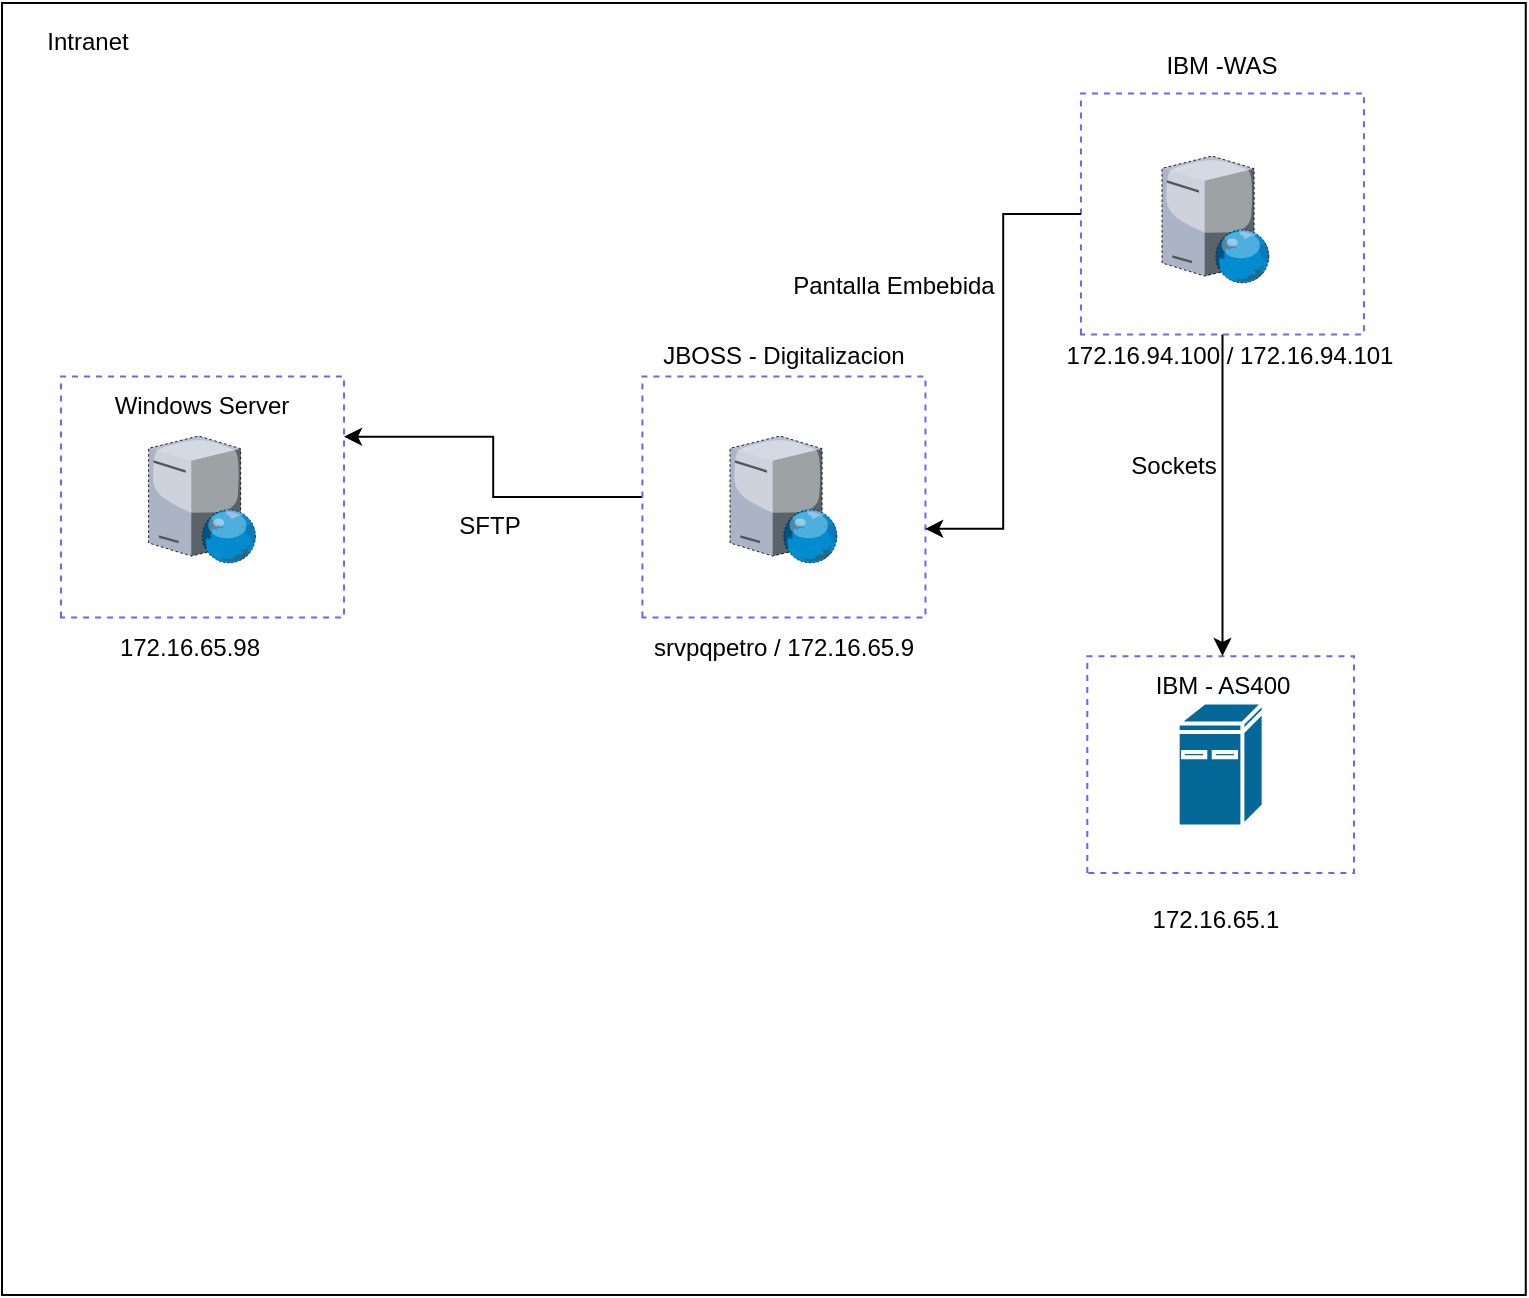 <mxfile version="24.8.3">
  <diagram name="Página-1" id="au_IOSIpfsO1xo5c2g7p">
    <mxGraphModel dx="1290" dy="530" grid="1" gridSize="10" guides="1" tooltips="1" connect="1" arrows="1" fold="1" page="1" pageScale="1" pageWidth="827" pageHeight="1169" math="0" shadow="0">
      <root>
        <mxCell id="0" />
        <mxCell id="1" parent="0" />
        <mxCell id="B02b-nFAYQWw6pPugkNj-1" value="" style="rounded=0;whiteSpace=wrap;html=1;glass=0;dashed=1;fillStyle=auto;strokeColor=#6666FF;strokeWidth=1;fillColor=none;gradientColor=default;rotation=-90;" vertex="1" parent="1">
          <mxGeometry x="592.43" y="687.92" width="92.33" height="141.53" as="geometry" />
        </mxCell>
        <mxCell id="B02b-nFAYQWw6pPugkNj-2" value="" style="rounded=0;whiteSpace=wrap;html=1;movable=0;resizable=0;rotatable=0;deletable=0;editable=0;locked=1;connectable=0;" vertex="1" parent="1">
          <mxGeometry x="50.0" y="393.49" width="761.88" height="646" as="geometry" />
        </mxCell>
        <mxCell id="B02b-nFAYQWw6pPugkNj-6" value="" style="rounded=0;whiteSpace=wrap;html=1;glass=0;dashed=1;fillStyle=auto;strokeColor=#6666FF;strokeWidth=1;fillColor=none;gradientColor=default;rotation=-90;" vertex="1" parent="1">
          <mxGeometry x="605.12" y="707.6" width="108.41" height="133.36" as="geometry" />
        </mxCell>
        <mxCell id="B02b-nFAYQWw6pPugkNj-12" value="" style="shape=mxgraph.cisco.computers_and_peripherals.ibm_mini_as400;html=1;pointerEvents=1;dashed=0;fillColor=#036897;strokeColor=#ffffff;strokeWidth=2;verticalLabelPosition=bottom;verticalAlign=top;align=center;outlineConnect=0;rounded=0;glass=0;fillStyle=auto;" vertex="1" parent="1">
          <mxGeometry x="637.83" y="743.28" width="43" height="62" as="geometry" />
        </mxCell>
        <mxCell id="B02b-nFAYQWw6pPugkNj-34" value="" style="verticalLabelPosition=bottom;sketch=0;aspect=fixed;html=1;verticalAlign=top;strokeColor=none;align=center;outlineConnect=0;shape=mxgraph.citrix.web_server;dashed=1;" vertex="1" parent="1">
          <mxGeometry x="630" y="470" width="53.93" height="63.45" as="geometry" />
        </mxCell>
        <mxCell id="B02b-nFAYQWw6pPugkNj-39" style="edgeStyle=orthogonalEdgeStyle;rounded=0;orthogonalLoop=1;jettySize=auto;html=1;" edge="1" parent="1" source="B02b-nFAYQWw6pPugkNj-35" target="B02b-nFAYQWw6pPugkNj-38">
          <mxGeometry relative="1" as="geometry" />
        </mxCell>
        <mxCell id="B02b-nFAYQWw6pPugkNj-35" value="" style="rounded=0;whiteSpace=wrap;html=1;glass=0;dashed=1;fillStyle=auto;strokeColor=#6666FF;strokeWidth=1;fillColor=none;gradientColor=default;rotation=-90;" vertex="1" parent="1">
          <mxGeometry x="600" y="428.19" width="120.5" height="141.53" as="geometry" />
        </mxCell>
        <mxCell id="B02b-nFAYQWw6pPugkNj-36" value="IBM -WAS" style="text;html=1;strokeColor=none;fillColor=none;align=center;verticalAlign=middle;whiteSpace=wrap;rounded=0;glass=0;dashed=1;fillStyle=auto;" vertex="1" parent="1">
          <mxGeometry x="630.25" y="410.0" width="60" height="30" as="geometry" />
        </mxCell>
        <mxCell id="B02b-nFAYQWw6pPugkNj-38" value="IBM - AS400" style="text;html=1;strokeColor=none;fillColor=none;align=center;verticalAlign=middle;whiteSpace=wrap;rounded=0;glass=0;dashed=1;fillStyle=auto;" vertex="1" parent="1">
          <mxGeometry x="605.92" y="720" width="108.65" height="30" as="geometry" />
        </mxCell>
        <mxCell id="B02b-nFAYQWw6pPugkNj-40" value="Sockets" style="text;html=1;strokeColor=none;fillColor=none;align=center;verticalAlign=middle;whiteSpace=wrap;rounded=0;glass=0;dashed=1;fillStyle=auto;" vertex="1" parent="1">
          <mxGeometry x="570" y="610" width="131.85" height="30" as="geometry" />
        </mxCell>
        <mxCell id="B02b-nFAYQWw6pPugkNj-42" value="" style="verticalLabelPosition=bottom;sketch=0;aspect=fixed;html=1;verticalAlign=top;strokeColor=none;align=center;outlineConnect=0;shape=mxgraph.citrix.web_server;dashed=1;" vertex="1" parent="1">
          <mxGeometry x="414" y="610" width="53.93" height="63.45" as="geometry" />
        </mxCell>
        <mxCell id="B02b-nFAYQWw6pPugkNj-54" style="edgeStyle=orthogonalEdgeStyle;rounded=0;orthogonalLoop=1;jettySize=auto;html=1;entryX=0.75;entryY=1;entryDx=0;entryDy=0;" edge="1" parent="1" source="B02b-nFAYQWw6pPugkNj-43" target="B02b-nFAYQWw6pPugkNj-46">
          <mxGeometry relative="1" as="geometry" />
        </mxCell>
        <mxCell id="B02b-nFAYQWw6pPugkNj-43" value="" style="rounded=0;whiteSpace=wrap;html=1;glass=0;dashed=1;fillStyle=auto;strokeColor=#6666FF;strokeWidth=1;fillColor=none;gradientColor=default;rotation=-90;" vertex="1" parent="1">
          <mxGeometry x="380.71" y="569.72" width="120.5" height="141.53" as="geometry" />
        </mxCell>
        <mxCell id="B02b-nFAYQWw6pPugkNj-44" value="Windows Server" style="text;html=1;strokeColor=none;fillColor=none;align=center;verticalAlign=middle;whiteSpace=wrap;rounded=0;glass=0;dashed=1;fillStyle=auto;" vertex="1" parent="1">
          <mxGeometry x="90" y="580" width="120" height="30" as="geometry" />
        </mxCell>
        <mxCell id="B02b-nFAYQWw6pPugkNj-45" style="edgeStyle=orthogonalEdgeStyle;rounded=0;orthogonalLoop=1;jettySize=auto;html=1;entryX=0.368;entryY=0.999;entryDx=0;entryDy=0;entryPerimeter=0;" edge="1" parent="1" source="B02b-nFAYQWw6pPugkNj-35" target="B02b-nFAYQWw6pPugkNj-43">
          <mxGeometry relative="1" as="geometry" />
        </mxCell>
        <mxCell id="B02b-nFAYQWw6pPugkNj-46" value="" style="rounded=0;whiteSpace=wrap;html=1;glass=0;dashed=1;fillStyle=auto;strokeColor=#6666FF;strokeWidth=1;fillColor=none;gradientColor=default;rotation=-90;" vertex="1" parent="1">
          <mxGeometry x="90.0" y="569.72" width="120.5" height="141.53" as="geometry" />
        </mxCell>
        <mxCell id="B02b-nFAYQWw6pPugkNj-48" value="" style="verticalLabelPosition=bottom;sketch=0;aspect=fixed;html=1;verticalAlign=top;strokeColor=none;align=center;outlineConnect=0;shape=mxgraph.citrix.web_server;dashed=1;" vertex="1" parent="1">
          <mxGeometry x="123.29" y="610" width="53.93" height="63.45" as="geometry" />
        </mxCell>
        <mxCell id="B02b-nFAYQWw6pPugkNj-49" value="JBOSS - Digitalizacion" style="text;html=1;strokeColor=none;fillColor=none;align=center;verticalAlign=middle;whiteSpace=wrap;rounded=0;glass=0;dashed=1;fillStyle=auto;" vertex="1" parent="1">
          <mxGeometry x="375.04" y="555" width="131.85" height="30" as="geometry" />
        </mxCell>
        <mxCell id="B02b-nFAYQWw6pPugkNj-50" value="Pantalla Embebida" style="text;html=1;strokeColor=none;fillColor=none;align=center;verticalAlign=middle;whiteSpace=wrap;rounded=0;glass=0;dashed=1;fillStyle=auto;" vertex="1" parent="1">
          <mxGeometry x="430" y="520" width="131.85" height="30" as="geometry" />
        </mxCell>
        <mxCell id="B02b-nFAYQWw6pPugkNj-56" value="&lt;div&gt;&lt;span data-teams=&quot;true&quot;&gt;&lt;span dir=&quot;ltr&quot; class=&quot;ui-provider a b c d e f g h i j k l m n o p q r s t u v w x y z ab ac ae af ag ah ai aj ak&quot;&gt;172.16.94.100 / 172.16.94.101&lt;/span&gt;&lt;/span&gt;&lt;br&gt;&lt;/div&gt;" style="text;html=1;strokeColor=none;fillColor=none;align=center;verticalAlign=middle;whiteSpace=wrap;rounded=0;glass=0;dashed=1;fillStyle=auto;" vertex="1" parent="1">
          <mxGeometry x="570" y="554.5" width="187.57" height="30" as="geometry" />
        </mxCell>
        <mxCell id="B02b-nFAYQWw6pPugkNj-57" value="&lt;br&gt;172.16.65.1" style="text;html=1;strokeColor=none;fillColor=none;align=center;verticalAlign=middle;whiteSpace=wrap;rounded=0;glass=0;dashed=1;fillStyle=auto;" vertex="1" parent="1">
          <mxGeometry x="591.04" y="829.45" width="131.85" height="30" as="geometry" />
        </mxCell>
        <mxCell id="B02b-nFAYQWw6pPugkNj-59" value="&lt;div&gt;&lt;span data-teams=&quot;true&quot;&gt;&lt;span dir=&quot;ltr&quot; class=&quot;ui-provider a b c d e f g h i j k l m n o p q r s t u v w x y z ab ac ae af ag ah ai aj ak&quot;&gt;srvpqpetro / 172.16.65.9&lt;/span&gt;&lt;/span&gt;&lt;br&gt;&lt;/div&gt;" style="text;html=1;strokeColor=none;fillColor=none;align=center;verticalAlign=middle;whiteSpace=wrap;rounded=0;glass=0;dashed=1;fillStyle=auto;" vertex="1" parent="1">
          <mxGeometry x="347.17" y="701.49" width="187.57" height="30" as="geometry" />
        </mxCell>
        <mxCell id="B02b-nFAYQWw6pPugkNj-60" value="Intranet" style="text;html=1;strokeColor=none;fillColor=none;align=center;verticalAlign=middle;whiteSpace=wrap;rounded=0;glass=0;dashed=1;fillStyle=auto;" vertex="1" parent="1">
          <mxGeometry x="63.29" y="398.19" width="60" height="30" as="geometry" />
        </mxCell>
        <mxCell id="B02b-nFAYQWw6pPugkNj-61" value="&lt;div&gt;&lt;span data-teams=&quot;true&quot;&gt;&lt;span dir=&quot;ltr&quot; class=&quot;ui-provider a b c d e f g h i j k l m n o p q r s t u v w x y z ab ac ae af ag ah ai aj ak&quot;&gt;SFTP&lt;/span&gt;&lt;/span&gt;&lt;br&gt;&lt;/div&gt;" style="text;html=1;strokeColor=none;fillColor=none;align=center;verticalAlign=middle;whiteSpace=wrap;rounded=0;glass=0;dashed=1;fillStyle=auto;" vertex="1" parent="1">
          <mxGeometry x="200.0" y="640" width="187.57" height="30" as="geometry" />
        </mxCell>
        <mxCell id="B02b-nFAYQWw6pPugkNj-62" value="&lt;div&gt;&lt;span data-teams=&quot;true&quot;&gt;&lt;span dir=&quot;ltr&quot; class=&quot;ui-provider a b c d e f g h i j k l m n o p q r s t u v w x y z ab ac ae af ag ah ai aj ak&quot;&gt;172.16.65.98&lt;/span&gt;&lt;/span&gt;&lt;br&gt;&lt;/div&gt;" style="text;html=1;strokeColor=none;fillColor=none;align=center;verticalAlign=middle;whiteSpace=wrap;rounded=0;glass=0;dashed=1;fillStyle=auto;" vertex="1" parent="1">
          <mxGeometry x="50.0" y="701.49" width="187.57" height="30" as="geometry" />
        </mxCell>
      </root>
    </mxGraphModel>
  </diagram>
</mxfile>
